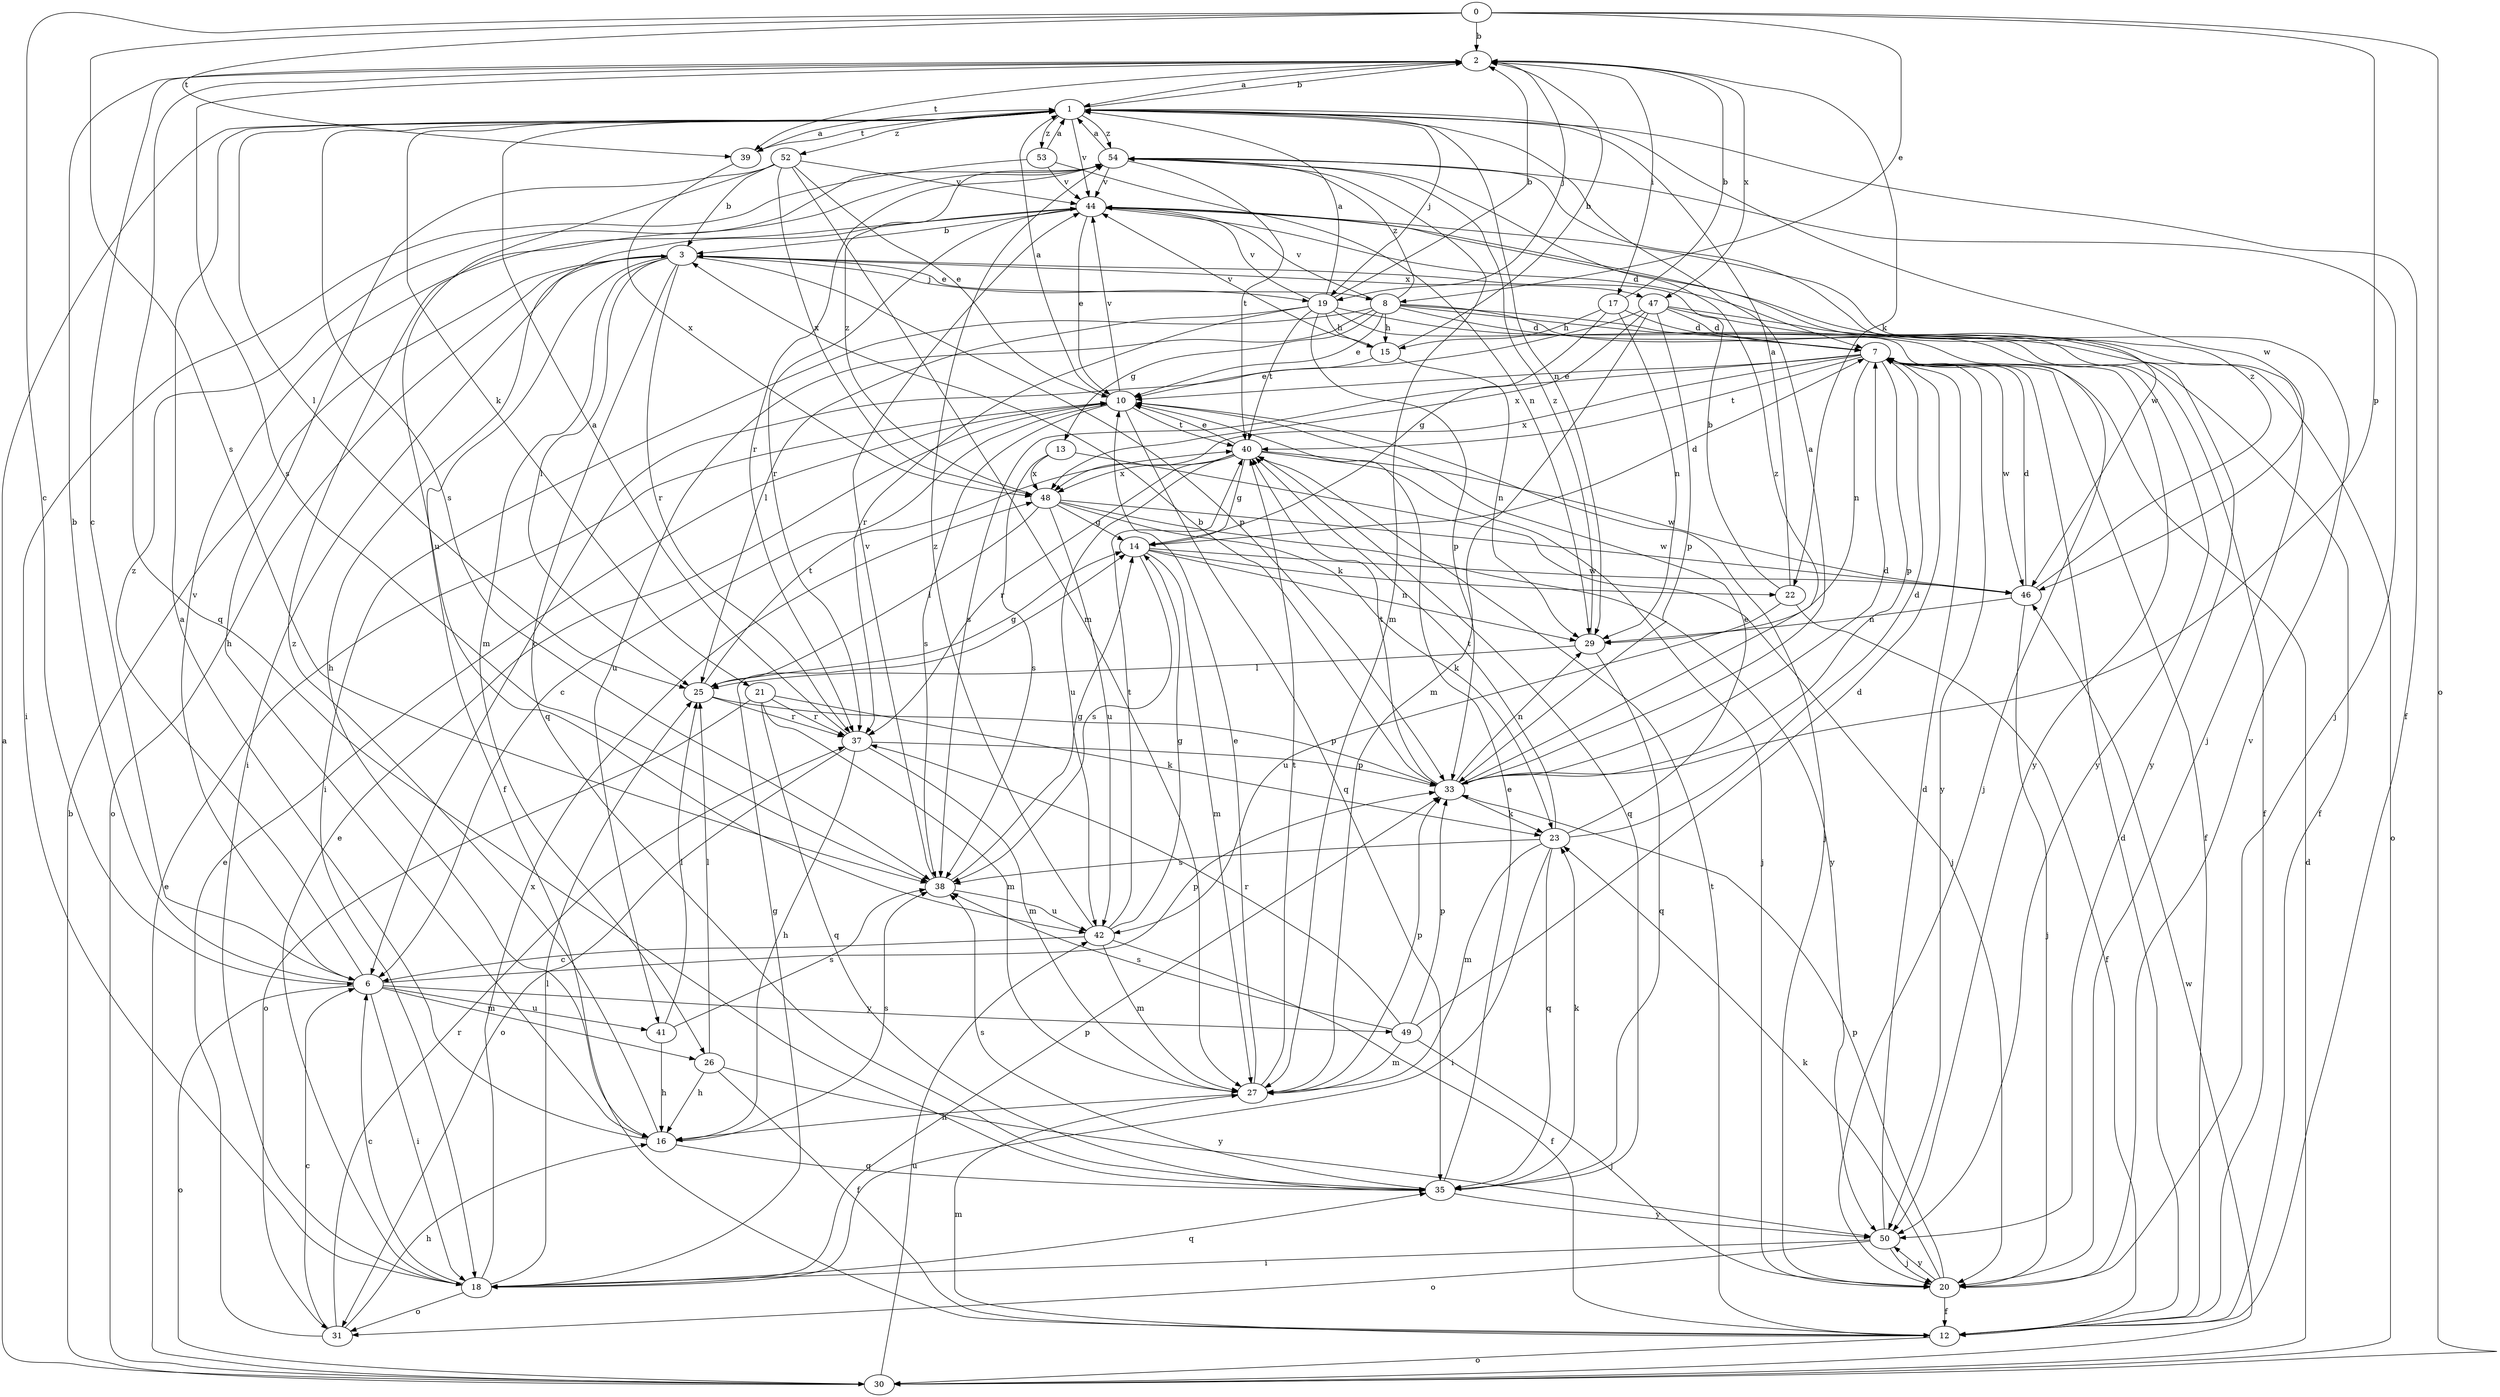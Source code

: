 strict digraph  {
0;
1;
2;
3;
6;
7;
8;
10;
12;
13;
14;
15;
16;
17;
18;
19;
20;
21;
22;
23;
25;
26;
27;
29;
30;
31;
33;
35;
37;
38;
39;
40;
41;
42;
44;
46;
47;
48;
49;
50;
52;
53;
54;
0 -> 2  [label=b];
0 -> 6  [label=c];
0 -> 8  [label=e];
0 -> 30  [label=o];
0 -> 33  [label=p];
0 -> 38  [label=s];
0 -> 39  [label=t];
1 -> 2  [label=b];
1 -> 12  [label=f];
1 -> 19  [label=j];
1 -> 21  [label=k];
1 -> 25  [label=l];
1 -> 29  [label=n];
1 -> 38  [label=s];
1 -> 39  [label=t];
1 -> 44  [label=v];
1 -> 46  [label=w];
1 -> 52  [label=z];
1 -> 53  [label=z];
1 -> 54  [label=z];
2 -> 1  [label=a];
2 -> 6  [label=c];
2 -> 17  [label=i];
2 -> 19  [label=j];
2 -> 22  [label=k];
2 -> 35  [label=q];
2 -> 38  [label=s];
2 -> 39  [label=t];
2 -> 47  [label=x];
3 -> 8  [label=e];
3 -> 12  [label=f];
3 -> 18  [label=i];
3 -> 19  [label=j];
3 -> 25  [label=l];
3 -> 26  [label=m];
3 -> 30  [label=o];
3 -> 33  [label=p];
3 -> 35  [label=q];
3 -> 37  [label=r];
3 -> 47  [label=x];
6 -> 2  [label=b];
6 -> 18  [label=i];
6 -> 26  [label=m];
6 -> 30  [label=o];
6 -> 33  [label=p];
6 -> 41  [label=u];
6 -> 44  [label=v];
6 -> 49  [label=y];
6 -> 54  [label=z];
7 -> 10  [label=e];
7 -> 12  [label=f];
7 -> 29  [label=n];
7 -> 33  [label=p];
7 -> 38  [label=s];
7 -> 40  [label=t];
7 -> 46  [label=w];
7 -> 48  [label=x];
7 -> 50  [label=y];
8 -> 7  [label=d];
8 -> 10  [label=e];
8 -> 12  [label=f];
8 -> 13  [label=g];
8 -> 15  [label=h];
8 -> 18  [label=i];
8 -> 30  [label=o];
8 -> 41  [label=u];
8 -> 44  [label=v];
8 -> 50  [label=y];
8 -> 54  [label=z];
10 -> 1  [label=a];
10 -> 6  [label=c];
10 -> 20  [label=j];
10 -> 35  [label=q];
10 -> 38  [label=s];
10 -> 40  [label=t];
10 -> 44  [label=v];
12 -> 7  [label=d];
12 -> 27  [label=m];
12 -> 30  [label=o];
12 -> 40  [label=t];
13 -> 20  [label=j];
13 -> 38  [label=s];
13 -> 48  [label=x];
14 -> 7  [label=d];
14 -> 22  [label=k];
14 -> 27  [label=m];
14 -> 29  [label=n];
14 -> 38  [label=s];
14 -> 46  [label=w];
15 -> 2  [label=b];
15 -> 10  [label=e];
15 -> 29  [label=n];
15 -> 44  [label=v];
16 -> 1  [label=a];
16 -> 35  [label=q];
16 -> 38  [label=s];
16 -> 54  [label=z];
17 -> 2  [label=b];
17 -> 7  [label=d];
17 -> 14  [label=g];
17 -> 15  [label=h];
17 -> 29  [label=n];
18 -> 6  [label=c];
18 -> 10  [label=e];
18 -> 14  [label=g];
18 -> 25  [label=l];
18 -> 31  [label=o];
18 -> 33  [label=p];
18 -> 35  [label=q];
18 -> 48  [label=x];
19 -> 1  [label=a];
19 -> 2  [label=b];
19 -> 15  [label=h];
19 -> 20  [label=j];
19 -> 25  [label=l];
19 -> 33  [label=p];
19 -> 37  [label=r];
19 -> 40  [label=t];
19 -> 44  [label=v];
19 -> 50  [label=y];
20 -> 12  [label=f];
20 -> 23  [label=k];
20 -> 33  [label=p];
20 -> 44  [label=v];
20 -> 50  [label=y];
21 -> 23  [label=k];
21 -> 27  [label=m];
21 -> 31  [label=o];
21 -> 35  [label=q];
21 -> 37  [label=r];
22 -> 1  [label=a];
22 -> 3  [label=b];
22 -> 12  [label=f];
22 -> 42  [label=u];
23 -> 7  [label=d];
23 -> 10  [label=e];
23 -> 18  [label=i];
23 -> 27  [label=m];
23 -> 35  [label=q];
23 -> 38  [label=s];
23 -> 40  [label=t];
25 -> 14  [label=g];
25 -> 33  [label=p];
25 -> 37  [label=r];
25 -> 40  [label=t];
26 -> 12  [label=f];
26 -> 16  [label=h];
26 -> 25  [label=l];
26 -> 50  [label=y];
27 -> 10  [label=e];
27 -> 16  [label=h];
27 -> 33  [label=p];
27 -> 40  [label=t];
29 -> 25  [label=l];
29 -> 35  [label=q];
29 -> 54  [label=z];
30 -> 1  [label=a];
30 -> 3  [label=b];
30 -> 7  [label=d];
30 -> 10  [label=e];
30 -> 42  [label=u];
30 -> 46  [label=w];
31 -> 6  [label=c];
31 -> 10  [label=e];
31 -> 16  [label=h];
31 -> 37  [label=r];
33 -> 1  [label=a];
33 -> 3  [label=b];
33 -> 7  [label=d];
33 -> 23  [label=k];
33 -> 29  [label=n];
33 -> 40  [label=t];
33 -> 54  [label=z];
35 -> 10  [label=e];
35 -> 23  [label=k];
35 -> 38  [label=s];
35 -> 50  [label=y];
37 -> 1  [label=a];
37 -> 16  [label=h];
37 -> 27  [label=m];
37 -> 31  [label=o];
37 -> 33  [label=p];
38 -> 14  [label=g];
38 -> 42  [label=u];
38 -> 44  [label=v];
39 -> 1  [label=a];
39 -> 48  [label=x];
40 -> 10  [label=e];
40 -> 14  [label=g];
40 -> 20  [label=j];
40 -> 35  [label=q];
40 -> 37  [label=r];
40 -> 42  [label=u];
40 -> 46  [label=w];
40 -> 48  [label=x];
41 -> 16  [label=h];
41 -> 25  [label=l];
41 -> 38  [label=s];
42 -> 6  [label=c];
42 -> 12  [label=f];
42 -> 14  [label=g];
42 -> 27  [label=m];
42 -> 40  [label=t];
42 -> 54  [label=z];
44 -> 3  [label=b];
44 -> 7  [label=d];
44 -> 10  [label=e];
44 -> 16  [label=h];
44 -> 20  [label=j];
44 -> 37  [label=r];
44 -> 46  [label=w];
46 -> 7  [label=d];
46 -> 20  [label=j];
46 -> 29  [label=n];
46 -> 54  [label=z];
47 -> 6  [label=c];
47 -> 7  [label=d];
47 -> 12  [label=f];
47 -> 27  [label=m];
47 -> 33  [label=p];
47 -> 48  [label=x];
47 -> 50  [label=y];
48 -> 14  [label=g];
48 -> 23  [label=k];
48 -> 25  [label=l];
48 -> 42  [label=u];
48 -> 46  [label=w];
48 -> 50  [label=y];
48 -> 54  [label=z];
49 -> 7  [label=d];
49 -> 20  [label=j];
49 -> 27  [label=m];
49 -> 33  [label=p];
49 -> 37  [label=r];
49 -> 38  [label=s];
50 -> 7  [label=d];
50 -> 18  [label=i];
50 -> 20  [label=j];
50 -> 31  [label=o];
52 -> 3  [label=b];
52 -> 10  [label=e];
52 -> 16  [label=h];
52 -> 27  [label=m];
52 -> 42  [label=u];
52 -> 44  [label=v];
52 -> 48  [label=x];
53 -> 1  [label=a];
53 -> 18  [label=i];
53 -> 29  [label=n];
53 -> 44  [label=v];
54 -> 1  [label=a];
54 -> 20  [label=j];
54 -> 27  [label=m];
54 -> 37  [label=r];
54 -> 40  [label=t];
54 -> 44  [label=v];
}

